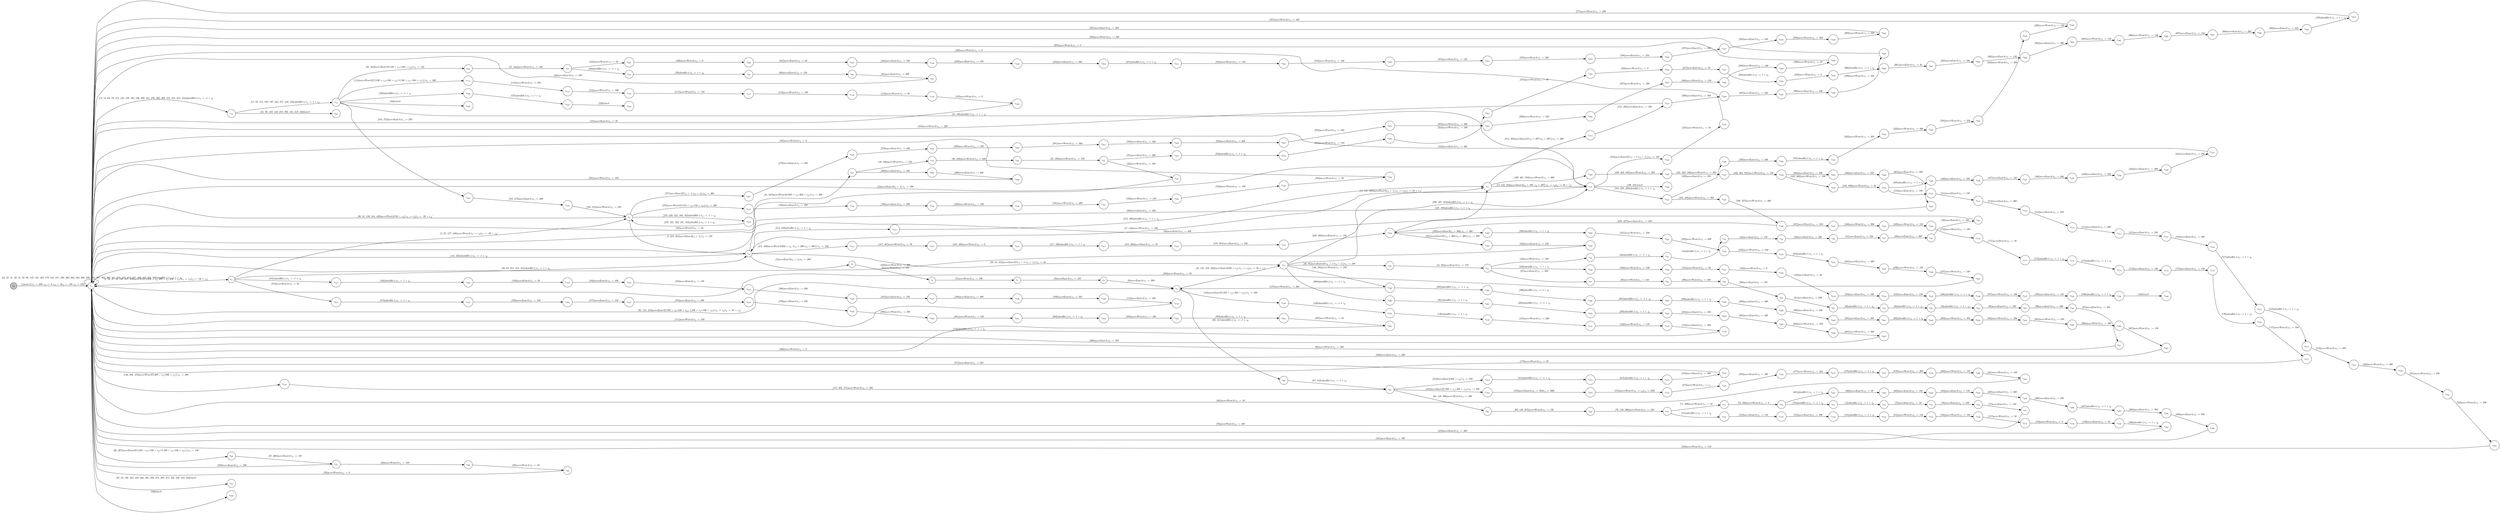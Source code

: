 digraph EFSM{
  graph [rankdir="LR", fontname="Latin Modern Math"];
  node [color="black", fillcolor="white", shape="circle", style="filled", fontname="Latin Modern Math"];
  edge [fontname="Latin Modern Math"];

  s0[fillcolor="gray", label=<s<sub>0</sub>>];
  s1[label=<s<sub>1</sub>>];
  s2[label=<s<sub>2</sub>>];
  s3[label=<s<sub>3</sub>>];
  s4[label=<s<sub>4</sub>>];
  s5[label=<s<sub>5</sub>>];
  s6[label=<s<sub>6</sub>>];
  s7[label=<s<sub>7</sub>>];
  s8[label=<s<sub>8</sub>>];
  s9[label=<s<sub>9</sub>>];
  s10[label=<s<sub>10</sub>>];
  s11[label=<s<sub>11</sub>>];
  s12[label=<s<sub>12</sub>>];
  s14[label=<s<sub>14</sub>>];
  s15[label=<s<sub>15</sub>>];
  s18[label=<s<sub>18</sub>>];
  s19[label=<s<sub>19</sub>>];
  s20[label=<s<sub>20</sub>>];
  s21[label=<s<sub>21</sub>>];
  s22[label=<s<sub>22</sub>>];
  s26[label=<s<sub>26</sub>>];
  s27[label=<s<sub>27</sub>>];
  s28[label=<s<sub>28</sub>>];
  s29[label=<s<sub>29</sub>>];
  s32[label=<s<sub>32</sub>>];
  s40[label=<s<sub>40</sub>>];
  s41[label=<s<sub>41</sub>>];
  s42[label=<s<sub>42</sub>>];
  s43[label=<s<sub>43</sub>>];
  s44[label=<s<sub>44</sub>>];
  s45[label=<s<sub>45</sub>>];
  s46[label=<s<sub>46</sub>>];
  s47[label=<s<sub>47</sub>>];
  s48[label=<s<sub>48</sub>>];
  s49[label=<s<sub>49</sub>>];
  s56[label=<s<sub>56</sub>>];
  s57[label=<s<sub>57</sub>>];
  s58[label=<s<sub>58</sub>>];
  s59[label=<s<sub>59</sub>>];
  s60[label=<s<sub>60</sub>>];
  s61[label=<s<sub>61</sub>>];
  s64[label=<s<sub>64</sub>>];
  s66[label=<s<sub>66</sub>>];
  s67[label=<s<sub>67</sub>>];
  s68[label=<s<sub>68</sub>>];
  s69[label=<s<sub>69</sub>>];
  s70[label=<s<sub>70</sub>>];
  s71[label=<s<sub>71</sub>>];
  s72[label=<s<sub>72</sub>>];
  s73[label=<s<sub>73</sub>>];
  s74[label=<s<sub>74</sub>>];
  s75[label=<s<sub>75</sub>>];
  s76[label=<s<sub>76</sub>>];
  s77[label=<s<sub>77</sub>>];
  s87[label=<s<sub>87</sub>>];
  s88[label=<s<sub>88</sub>>];
  s89[label=<s<sub>89</sub>>];
  s90[label=<s<sub>90</sub>>];
  s91[label=<s<sub>91</sub>>];
  s92[label=<s<sub>92</sub>>];
  s93[label=<s<sub>93</sub>>];
  s94[label=<s<sub>94</sub>>];
  s95[label=<s<sub>95</sub>>];
  s96[label=<s<sub>96</sub>>];
  s97[label=<s<sub>97</sub>>];
  s101[label=<s<sub>101</sub>>];
  s102[label=<s<sub>102</sub>>];
  s103[label=<s<sub>103</sub>>];
  s104[label=<s<sub>104</sub>>];
  s105[label=<s<sub>105</sub>>];
  s106[label=<s<sub>106</sub>>];
  s107[label=<s<sub>107</sub>>];
  s108[label=<s<sub>108</sub>>];
  s109[label=<s<sub>109</sub>>];
  s110[label=<s<sub>110</sub>>];
  s114[label=<s<sub>114</sub>>];
  s115[label=<s<sub>115</sub>>];
  s116[label=<s<sub>116</sub>>];
  s117[label=<s<sub>117</sub>>];
  s118[label=<s<sub>118</sub>>];
  s119[label=<s<sub>119</sub>>];
  s120[label=<s<sub>120</sub>>];
  s126[label=<s<sub>126</sub>>];
  s128[label=<s<sub>128</sub>>];
  s129[label=<s<sub>129</sub>>];
  s130[label=<s<sub>130</sub>>];
  s131[label=<s<sub>131</sub>>];
  s132[label=<s<sub>132</sub>>];
  s133[label=<s<sub>133</sub>>];
  s146[label=<s<sub>146</sub>>];
  s151[label=<s<sub>151</sub>>];
  s152[label=<s<sub>152</sub>>];
  s153[label=<s<sub>153</sub>>];
  s154[label=<s<sub>154</sub>>];
  s155[label=<s<sub>155</sub>>];
  s156[label=<s<sub>156</sub>>];
  s157[label=<s<sub>157</sub>>];
  s158[label=<s<sub>158</sub>>];
  s159[label=<s<sub>159</sub>>];
  s160[label=<s<sub>160</sub>>];
  s164[label=<s<sub>164</sub>>];
  s165[label=<s<sub>165</sub>>];
  s166[label=<s<sub>166</sub>>];
  s167[label=<s<sub>167</sub>>];
  s168[label=<s<sub>168</sub>>];
  s169[label=<s<sub>169</sub>>];
  s170[label=<s<sub>170</sub>>];
  s171[label=<s<sub>171</sub>>];
  s172[label=<s<sub>172</sub>>];
  s173[label=<s<sub>173</sub>>];
  s174[label=<s<sub>174</sub>>];
  s175[label=<s<sub>175</sub>>];
  s176[label=<s<sub>176</sub>>];
  s177[label=<s<sub>177</sub>>];
  s184[label=<s<sub>184</sub>>];
  s185[label=<s<sub>185</sub>>];
  s187[label=<s<sub>187</sub>>];
  s188[label=<s<sub>188</sub>>];
  s189[label=<s<sub>189</sub>>];
  s190[label=<s<sub>190</sub>>];
  s191[label=<s<sub>191</sub>>];
  s192[label=<s<sub>192</sub>>];
  s193[label=<s<sub>193</sub>>];
  s194[label=<s<sub>194</sub>>];
  s199[label=<s<sub>199</sub>>];
  s200[label=<s<sub>200</sub>>];
  s201[label=<s<sub>201</sub>>];
  s202[label=<s<sub>202</sub>>];
  s203[label=<s<sub>203</sub>>];
  s204[label=<s<sub>204</sub>>];
  s205[label=<s<sub>205</sub>>];
  s206[label=<s<sub>206</sub>>];
  s207[label=<s<sub>207</sub>>];
  s212[label=<s<sub>212</sub>>];
  s214[label=<s<sub>214</sub>>];
  s215[label=<s<sub>215</sub>>];
  s228[label=<s<sub>228</sub>>];
  s229[label=<s<sub>229</sub>>];
  s230[label=<s<sub>230</sub>>];
  s231[label=<s<sub>231</sub>>];
  s232[label=<s<sub>232</sub>>];
  s233[label=<s<sub>233</sub>>];
  s234[label=<s<sub>234</sub>>];
  s235[label=<s<sub>235</sub>>];
  s236[label=<s<sub>236</sub>>];
  s237[label=<s<sub>237</sub>>];
  s245[label=<s<sub>245</sub>>];
  s246[label=<s<sub>246</sub>>];
  s247[label=<s<sub>247</sub>>];
  s248[label=<s<sub>248</sub>>];
  s249[label=<s<sub>249</sub>>];
  s250[label=<s<sub>250</sub>>];
  s251[label=<s<sub>251</sub>>];
  s252[label=<s<sub>252</sub>>];
  s253[label=<s<sub>253</sub>>];
  s254[label=<s<sub>254</sub>>];
  s255[label=<s<sub>255</sub>>];
  s256[label=<s<sub>256</sub>>];
  s257[label=<s<sub>257</sub>>];
  s258[label=<s<sub>258</sub>>];
  s259[label=<s<sub>259</sub>>];
  s260[label=<s<sub>260</sub>>];
  s275[label=<s<sub>275</sub>>];
  s277[label=<s<sub>277</sub>>];
  s278[label=<s<sub>278</sub>>];
  s279[label=<s<sub>279</sub>>];
  s280[label=<s<sub>280</sub>>];
  s281[label=<s<sub>281</sub>>];
  s282[label=<s<sub>282</sub>>];
  s283[label=<s<sub>283</sub>>];
  s284[label=<s<sub>284</sub>>];
  s285[label=<s<sub>285</sub>>];
  s286[label=<s<sub>286</sub>>];
  s287[label=<s<sub>287</sub>>];
  s288[label=<s<sub>288</sub>>];
  s289[label=<s<sub>289</sub>>];
  s290[label=<s<sub>290</sub>>];
  s295[label=<s<sub>295</sub>>];
  s296[label=<s<sub>296</sub>>];
  s297[label=<s<sub>297</sub>>];
  s298[label=<s<sub>298</sub>>];
  s299[label=<s<sub>299</sub>>];
  s300[label=<s<sub>300</sub>>];
  s301[label=<s<sub>301</sub>>];
  s302[label=<s<sub>302</sub>>];
  s303[label=<s<sub>303</sub>>];
  s304[label=<s<sub>304</sub>>];
  s305[label=<s<sub>305</sub>>];
  s306[label=<s<sub>306</sub>>];
  s307[label=<s<sub>307</sub>>];
  s313[label=<s<sub>313</sub>>];
  s314[label=<s<sub>314</sub>>];
  s315[label=<s<sub>315</sub>>];
  s316[label=<s<sub>316</sub>>];
  s326[label=<s<sub>326</sub>>];
  s329[label=<s<sub>329</sub>>];
  s330[label=<s<sub>330</sub>>];
  s331[label=<s<sub>331</sub>>];
  s332[label=<s<sub>332</sub>>];
  s333[label=<s<sub>333</sub>>];
  s334[label=<s<sub>334</sub>>];
  s335[label=<s<sub>335</sub>>];
  s336[label=<s<sub>336</sub>>];
  s351[label=<s<sub>351</sub>>];
  s352[label=<s<sub>352</sub>>];
  s353[label=<s<sub>353</sub>>];
  s354[label=<s<sub>354</sub>>];
  s355[label=<s<sub>355</sub>>];
  s356[label=<s<sub>356</sub>>];
  s357[label=<s<sub>357</sub>>];
  s358[label=<s<sub>358</sub>>];
  s359[label=<s<sub>359</sub>>];
  s360[label=<s<sub>360</sub>>];
  s361[label=<s<sub>361</sub>>];
  s362[label=<s<sub>362</sub>>];
  s363[label=<s<sub>363</sub>>];
  s364[label=<s<sub>364</sub>>];
  s365[label=<s<sub>365</sub>>];
  s366[label=<s<sub>366</sub>>];
  s367[label=<s<sub>367</sub>>];
  s368[label=<s<sub>368</sub>>];
  s369[label=<s<sub>369</sub>>];
  s370[label=<s<sub>370</sub>>];
  s374[label=<s<sub>374</sub>>];
  s375[label=<s<sub>375</sub>>];
  s376[label=<s<sub>376</sub>>];
  s377[label=<s<sub>377</sub>>];
  s378[label=<s<sub>378</sub>>];
  s379[label=<s<sub>379</sub>>];
  s380[label=<s<sub>380</sub>>];
  s381[label=<s<sub>381</sub>>];
  s382[label=<s<sub>382</sub>>];
  s383[label=<s<sub>383</sub>>];
  s384[label=<s<sub>384</sub>>];
  s385[label=<s<sub>385</sub>>];
  s389[label=<s<sub>389</sub>>];
  s390[label=<s<sub>390</sub>>];
  s401[label=<s<sub>401</sub>>];
  s402[label=<s<sub>402</sub>>];
  s403[label=<s<sub>403</sub>>];
  s404[label=<s<sub>404</sub>>];
  s405[label=<s<sub>405</sub>>];
  s406[label=<s<sub>406</sub>>];
  s407[label=<s<sub>407</sub>>];
  s408[label=<s<sub>408</sub>>];
  s409[label=<s<sub>409</sub>>];
  s414[label=<s<sub>414</sub>>];
  s415[label=<s<sub>415</sub>>];
  s416[label=<s<sub>416</sub>>];
  s417[label=<s<sub>417</sub>>];
  s418[label=<s<sub>418</sub>>];
  s419[label=<s<sub>419</sub>>];
  s421[label=<s<sub>421</sub>>];
  s422[label=<s<sub>422</sub>>];
  s429[label=<s<sub>429</sub>>];
  s430[label=<s<sub>430</sub>>];
  s431[label=<s<sub>431</sub>>];
  s432[label=<s<sub>432</sub>>];
  s433[label=<s<sub>433</sub>>];
  s434[label=<s<sub>434</sub>>];
  s435[label=<s<sub>435</sub>>];
  s436[label=<s<sub>436</sub>>];
  s437[label=<s<sub>437</sub>>];
  s438[label=<s<sub>438</sub>>];
  s439[label=<s<sub>439</sub>>];
  s440[label=<s<sub>440</sub>>];
  s441[label=<s<sub>441</sub>>];
  s446[label=<s<sub>446</sub>>];
  s454[label=<s<sub>454</sub>>];
  s455[label=<s<sub>455</sub>>];
  s465[label=<s<sub>465</sub>>];
  s466[label=<s<sub>466</sub>>];
  s467[label=<s<sub>467</sub>>];
  s472[label=<s<sub>472</sub>>];
  s473[label=<s<sub>473</sub>>];
  s474[label=<s<sub>474</sub>>];
  s475[label=<s<sub>475</sub>>];
  s476[label=<s<sub>476</sub>>];
  s477[label=<s<sub>477</sub>>];
  s478[label=<s<sub>478</sub>>];
  s479[label=<s<sub>479</sub>>];
  s480[label=<s<sub>480</sub>>];
  s481[label=<s<sub>481</sub>>];
  s496[label=<s<sub>496</sub>>];
  s497[label=<s<sub>497</sub>>];
  s498[label=<s<sub>498</sub>>];
  s499[label=<s<sub>499</sub>>];
  s510[label=<s<sub>510</sub>>];
  s511[label=<s<sub>511</sub>>];
  s512[label=<s<sub>512</sub>>];
  s513[label=<s<sub>513</sub>>];
  s514[label=<s<sub>514</sub>>];
  s515[label=<s<sub>515</sub>>];
  s516[label=<s<sub>516</sub>>];
  s517[label=<s<sub>517</sub>>];
  s518[label=<s<sub>518</sub>>];
  s519[label=<s<sub>519</sub>>];
  s520[label=<s<sub>520</sub>>];
  s521[label=<s<sub>521</sub>>];
  s522[label=<s<sub>522</sub>>];
  s526[label=<s<sub>526</sub>>];
  s527[label=<s<sub>527</sub>>];
  s528[label=<s<sub>528</sub>>];
  s529[label=<s<sub>529</sub>>];
  s530[label=<s<sub>530</sub>>];
  s531[label=<s<sub>531</sub>>];
  s532[label=<s<sub>532</sub>>];
  s533[label=<s<sub>533</sub>>];
  s534[label=<s<sub>534</sub>>];
  s535[label=<s<sub>535</sub>>];
  s536[label=<s<sub>536</sub>>];
  s537[label=<s<sub>537</sub>>];
  s538[label=<s<sub>538</sub>>];
  s539[label=<s<sub>539</sub>>];
  s540[label=<s<sub>540</sub>>];

  s0->s1[label=<<i> [1]start:2/o<sub>1</sub> := 200, o<sub>2</sub> := 3, o<sub>3</sub> := 0&#91;r<sub>3</sub> := 150, r<sub>2</sub> := 250&#93;</i>>];
  s4->s5[label=<<i> [5]moveEast:0&#91;r<sub>3</sub> &gt; 1&#93;/o<sub>1</sub> := 200</i>>];
  s5->s6[label=<<i> [6]moveWest:0/o<sub>1</sub> := 150</i>>];
  s6->s7[label=<<i> [7]moveWest:0/o<sub>1</sub> := 100</i>>];
  s7->s8[label=<<i> [8]moveEast:0/o<sub>1</sub> := 150</i>>];
  s8->s9[label=<<i> [9]moveEast:0/o<sub>1</sub> := 200</i>>];
  s10->s11[label=<<i> [11, 141, 223]moveEast:0&#91;r<sub>3</sub> &gt; 1&#93;/o<sub>1</sub> := r<sub>2</sub>&#91;r<sub>2</sub> := 50 + r<sub>2</sub>&#93;</i>>];
  s11->s12[label=<<i> [12, 142, 224]moveEast:0&#91;r<sub>2</sub> &gt; 297, r<sub>2</sub> &gt; 297&#93;/o<sub>1</sub> := r<sub>2</sub>&#91;r<sub>2</sub> := 50 + r<sub>2</sub>&#93;</i>>];
  s12->s1[label=<<i> [13]moveEast:0&#91;r<sub>3</sub> &gt; 1&#93;/o<sub>1</sub> := 400</i>>];
  s15->s12[label=<<i> [16, 198]alienHit:1/o<sub>1</sub> := 1 + i<sub>0</sub></i>>];
  s4->s18[label=<<i> [18, 347]moveWest:0&#91;!(303 &gt; r<sub>2</sub>&or;303 &gt; r<sub>2</sub>)&#93;/o<sub>1</sub> := 300</i>>];
  s18->s19[label=<<i> [19, 348]moveWest:0/o<sub>1</sub> := 250</i>>];
  s19->s20[label=<<i> [20, 349]moveWest:0/o<sub>1</sub> := 200</i>>];
  s20->s21[label=<<i> [21, 350]moveWest:0/o<sub>1</sub> := 150</i>>];
  s21->s22[label=<<i> [22]moveWest:0/o<sub>1</sub> := 100</i>>];
  s22->s1[label=<<i> [23]moveWest:0/o<sub>1</sub> := 50</i>>];
  s1->s26[label=<<i> [26, 267]moveEast:0&#91;!(!(100 &gt; r<sub>3</sub>&or;100 &gt; r<sub>3</sub>)&or;!(100 &gt; r<sub>3</sub>&or;100 &gt; r<sub>3</sub>))&#93;/o<sub>1</sub> := 100</i>>];
  s26->s27[label=<<i> [27, 268]moveEast:0/o<sub>1</sub> := 150</i>>];
  s27->s28[label=<<i> [28]moveWest:0/o<sub>1</sub> := 100</i>>];
  s28->s29[label=<<i> [29]moveWest:0/o<sub>1</sub> := 50</i>>];
  s29->s1[label=<<i> [30]moveWest:0/o<sub>1</sub> := 0</i>>];
  s10->s40[label=<<i> [40, 85]moveEast:0&#91;!(r<sub>3</sub> &gt; 1&or;r<sub>3</sub> &gt; 1)&#93;/o<sub>1</sub> := 100</i>>];
  s40->s41[label=<<i> [41, 86]moveEast:0/o<sub>1</sub> := 150</i>>];
  s41->s42[label=<<i> [42]moveWest:0/o<sub>1</sub> := 100</i>>];
  s42->s43[label=<<i> [43]shieldHit:1/o<sub>1</sub> := -1 + i<sub>0</sub></i>>];
  s43->s44[label=<<i> [44]alienHit:1/o<sub>1</sub> := 1 + i<sub>0</sub></i>>];
  s44->s45[label=<<i> [45]moveEast:0/o<sub>1</sub> := 150</i>>];
  s45->s46[label=<<i> [46]moveEast:0/o<sub>1</sub> := 200</i>>];
  s46->s47[label=<<i> [47]moveEast:0/o<sub>1</sub> := 250</i>>];
  s47->s48[label=<<i> [48]moveEast:0/o<sub>1</sub> := 300</i>>];
  s48->s49[label=<<i> [49]moveEast:0/o<sub>1</sub> := 350</i>>];
  s49->s1[label=<<i> [50]moveEast:0/o<sub>1</sub> := 400</i>>];
  s15->s56[label=<<i> [56, 243]moveWest:0&#91;!(100 &gt; r<sub>3</sub>&or;100 &gt; r<sub>3</sub>)&#93;/o<sub>1</sub> := 150</i>>];
  s56->s57[label=<<i> [57, 244]moveWest:0/o<sub>1</sub> := 100</i>>];
  s57->s58[label=<<i> [58]shieldHit:1/o<sub>1</sub> := -1 + i<sub>0</sub></i>>];
  s58->s59[label=<<i> [59]alienHit:1/o<sub>1</sub> := 1 + i<sub>0</sub></i>>];
  s59->s60[label=<<i> [60]moveEast:0/o<sub>1</sub> := 150</i>>];
  s60->s61[label=<<i> [61]moveEast:0/o<sub>1</sub> := 200</i>>];
  s61->s1[label=<<i> [62]moveEast:0/o<sub>1</sub> := 250</i>>];
  s9->s66[label=<<i> [66, 311]shieldHit:1/o<sub>1</sub> := -1 + i<sub>0</sub></i>>];
  s66->s67[label=<<i> [67, 312]alienHit:1/o<sub>1</sub> := 1 + i<sub>0</sub></i>>];
  s67->s68[label=<<i> [68, 148, 396]moveWest:0/o<sub>1</sub> := 200</i>>];
  s68->s69[label=<<i> [69, 149, 397]moveWest:0/o<sub>1</sub> := 150</i>>];
  s69->s70[label=<<i> [70, 150, 398]moveWest:0/o<sub>1</sub> := 100</i>>];
  s70->s71[label=<<i> [71, 399]moveWest:0/o<sub>1</sub> := 50</i>>];
  s71->s72[label=<<i> [72, 400]moveWest:0/o<sub>1</sub> := 0</i>>];
  s72->s73[label=<<i> [73]shieldHit:1/o<sub>1</sub> := -1 + i<sub>0</sub></i>>];
  s73->s74[label=<<i> [74]alienHit:1/o<sub>1</sub> := 1 + i<sub>0</sub></i>>];
  s74->s75[label=<<i> [75]moveEast:0/o<sub>1</sub> := 50</i>>];
  s75->s76[label=<<i> [76]moveEast:0/o<sub>1</sub> := 100</i>>];
  s76->s77[label=<<i> [77]moveEast:0/o<sub>1</sub> := 150</i>>];
  s77->s1[label=<<i> [78]moveWest:0/o<sub>1</sub> := 100</i>>];
  s4->s10[label=<<i> [39, 84, 452]moveEast:0&#91;!(r<sub>3</sub> &gt; 1&or;r<sub>3</sub> &gt; 1)&#93;/o<sub>1</sub> := 50</i>>];
  s41->s87[label=<<i> [87]moveEast:0/o<sub>1</sub> := 200</i>>];
  s87->s88[label=<<i> [88]moveWest:0/o<sub>1</sub> := 150</i>>];
  s88->s89[label=<<i> [89]moveWest:0/o<sub>1</sub> := 100</i>>];
  s89->s90[label=<<i> [90]moveEast:0/o<sub>1</sub> := 150</i>>];
  s90->s91[label=<<i> [91]moveEast:0/o<sub>1</sub> := 200</i>>];
  s91->s92[label=<<i> [92]alienHit:1/o<sub>1</sub> := 1 + i<sub>0</sub></i>>];
  s92->s93[label=<<i> [93]alienHit:1/o<sub>1</sub> := 1 + i<sub>0</sub></i>>];
  s93->s94[label=<<i> [94]alienHit:1/o<sub>1</sub> := 1 + i<sub>0</sub></i>>];
  s94->s95[label=<<i> [95]moveEast:0/o<sub>1</sub> := 250</i>>];
  s95->s96[label=<<i> [96]moveEast:0/o<sub>1</sub> := 300</i>>];
  s96->s97[label=<<i> [97]moveEast:0/o<sub>1</sub> := 350</i>>];
  s97->s1[label=<<i> [98]moveWest:0/o<sub>1</sub> := 300</i>>];
  s2->s101[label=<<i> [101]shieldHit:1/o<sub>1</sub> := -1 + i<sub>0</sub></i>>];
  s101->s102[label=<<i> [102]alienHit:1/o<sub>1</sub> := 1 + i<sub>0</sub></i>>];
  s102->s103[label=<<i> [103]moveEast:0/o<sub>1</sub> := 50</i>>];
  s103->s104[label=<<i> [104]moveEast:0/o<sub>1</sub> := 100</i>>];
  s104->s105[label=<<i> [105]moveEast:0/o<sub>1</sub> := 150</i>>];
  s105->s106[label=<<i> [106]moveEast:0/o<sub>1</sub> := 200</i>>];
  s106->s107[label=<<i> [107]moveEast:0/o<sub>1</sub> := 250</i>>];
  s107->s108[label=<<i> [108]moveEast:0/o<sub>1</sub> := 300</i>>];
  s108->s109[label=<<i> [109]moveEast:0/o<sub>1</sub> := 350</i>>];
  s109->s110[label=<<i> [110]moveEast:0/o<sub>1</sub> := 400</i>>];
  s110->s1[label=<<i> [111]moveWest:0/o<sub>1</sub> := 350</i>>];
  s15->s114[label=<<i> [114]moveWest:0&#91;!(!(100 &gt; r<sub>3</sub>&or;100 &gt; r<sub>3</sub>)&or;!(100 &gt; r<sub>3</sub>&or;100 &gt; r<sub>3</sub>))&#93;/o<sub>1</sub> := 300</i>>];
  s114->s115[label=<<i> [115]moveWest:0/o<sub>1</sub> := 250</i>>];
  s115->s116[label=<<i> [116]moveWest:0/o<sub>1</sub> := 200</i>>];
  s116->s117[label=<<i> [117]moveWest:0/o<sub>1</sub> := 150</i>>];
  s117->s118[label=<<i> [118]moveWest:0/o<sub>1</sub> := 100</i>>];
  s118->s119[label=<<i> [119]moveWest:0/o<sub>1</sub> := 50</i>>];
  s119->s120[label=<<i> [120]moveWest:0/o<sub>1</sub> := 0</i>>];
  s120->s1[label=<<i> [121]moveEast:0/o<sub>1</sub> := 50</i>>];
  s1->s9[label=<<i> [65, 124, 218]moveEast:0&#91;!(100 &gt; r<sub>3</sub>&or;100 &gt; r<sub>3</sub>), !(100 &gt; r<sub>3</sub>&or;100 &gt; r<sub>3</sub>)&#93;/o<sub>1</sub> := r<sub>2</sub>&#91;r<sub>2</sub> := 50 + r<sub>2</sub>&#93;</i>>];
  s10->s126[label=<<i> [126, 294]moveWest:0/o<sub>1</sub> := 250</i>>];
  s126->s9[label=<<i> [127]moveWest:0/o<sub>1</sub> := 200</i>>];
  s9->s128[label=<<i> [128]moveEast:0&#91;!(350 &gt; r<sub>2</sub>&or;350 &gt; r<sub>2</sub>)&#93;/o<sub>1</sub> := 250</i>>];
  s128->s129[label=<<i> [129]shieldHit:1/o<sub>1</sub> := -1 + i<sub>0</sub></i>>];
  s129->s130[label=<<i> [130]alienHit:1/o<sub>1</sub> := 1 + i<sub>0</sub></i>>];
  s130->s131[label=<<i> [131]moveWest:0/o<sub>1</sub> := 200</i>>];
  s131->s132[label=<<i> [132]moveWest:0/o<sub>1</sub> := 150</i>>];
  s132->s133[label=<<i> [133]moveEast:0/o<sub>1</sub> := 200</i>>];
  s133->s1[label=<<i> [134]shieldHit:1/o<sub>1</sub> := -1 + i<sub>0</sub></i>>];
  s1->s2[label=<<i> [2, 34, 37, 82, 136, 447, 450]moveWest:0&#91;400 &gt; r<sub>2</sub>, 400 &gt; r<sub>2</sub>, 400 &gt; r<sub>2</sub>&#93;/o<sub>1</sub> := r<sub>3</sub>&#91;r<sub>3</sub> := -50 + r<sub>3</sub>&#93;</i>>];
  s3->s1[label=<<i> [36, 81, 138, 344, 449]moveWest:0&#91;150 &gt; r<sub>3</sub>&#93;/o<sub>1</sub> := r<sub>3</sub>&#91;r<sub>3</sub> := -50 + r<sub>3</sub>&#93;</i>>];
  s12->s4[label=<<i> [17, 143]moveWest:0/o<sub>1</sub> := 350</i>>];
  s4->s1[label=<<i> [144, 325]shieldHit:1/o<sub>1</sub> := -1 + i<sub>0</sub></i>>];
  s70->s151[label=<<i> [151]alienHit:1/o<sub>1</sub> := 1 + i<sub>0</sub></i>>];
  s151->s152[label=<<i> [152]moveEast:0/o<sub>1</sub> := 150</i>>];
  s152->s153[label=<<i> [153]moveEast:0/o<sub>1</sub> := 200</i>>];
  s153->s154[label=<<i> [154]alienHit:1/o<sub>1</sub> := 1 + i<sub>0</sub></i>>];
  s154->s155[label=<<i> [155]moveWest:0/o<sub>1</sub> := 150</i>>];
  s155->s156[label=<<i> [156]moveWest:0/o<sub>1</sub> := 100</i>>];
  s156->s157[label=<<i> [157]moveWest:0/o<sub>1</sub> := 50</i>>];
  s157->s158[label=<<i> [158]moveWest:0/o<sub>1</sub> := 0</i>>];
  s158->s159[label=<<i> [159]moveEast:0/o<sub>1</sub> := 50</i>>];
  s159->s160[label=<<i> [160]alienHit:1/o<sub>1</sub> := 1 + i<sub>0</sub></i>>];
  s160->s1[label=<<i> [161]moveEast:0/o<sub>1</sub> := 100</i>>];
  s164->s165[label=<<i> [165, 226]moveWest:0/o<sub>1</sub> := 350</i>>];
  s165->s166[label=<<i> [166, 227]moveWest:0/o<sub>1</sub> := 300</i>>];
  s166->s167[label=<<i> [167]moveWest:0/o<sub>1</sub> := 250</i>>];
  s167->s168[label=<<i> [168]moveWest:0/o<sub>1</sub> := 200</i>>];
  s168->s169[label=<<i> [169]moveWest:0/o<sub>1</sub> := 150</i>>];
  s169->s170[label=<<i> [170]moveWest:0/o<sub>1</sub> := 100</i>>];
  s170->s171[label=<<i> [171]moveWest:0/o<sub>1</sub> := 50</i>>];
  s171->s172[label=<<i> [172]alienHit:1/o<sub>1</sub> := 1 + i<sub>0</sub></i>>];
  s172->s173[label=<<i> [173]alienHit:1/o<sub>1</sub> := 1 + i<sub>0</sub></i>>];
  s173->s174[label=<<i> [174]moveEast:0/o<sub>1</sub> := 100</i>>];
  s174->s175[label=<<i> [175]moveEast:0/o<sub>1</sub> := 150</i>>];
  s175->s176[label=<<i> [176]alienHit:1/o<sub>1</sub> := 1 + i<sub>0</sub></i>>];
  s176->s177[label=<<i> [177]moveWest:0/o<sub>1</sub> := 100</i>>];
  s177->s1[label=<<i> [178]moveWest:0/o<sub>1</sub> := 50</i>>];
  s15->s184[label=<<i> [184, 272]moveEast:0/o<sub>1</sub> := 250</i>>];
  s184->s185[label=<<i> [185, 273]moveEast:0/o<sub>1</sub> := 300</i>>];
  s185->s3[label=<<i> [186, 274]moveWest:0/o<sub>1</sub> := 250</i>>];
  s3->s187[label=<<i> [187]moveWest:0&#91;!(150 &gt; r<sub>3</sub>&or;150 &gt; r<sub>3</sub>)&#93;/o<sub>1</sub> := 200</i>>];
  s187->s188[label=<<i> [188]moveEast:0/o<sub>1</sub> := 250</i>>];
  s188->s189[label=<<i> [189]moveEast:0/o<sub>1</sub> := 300</i>>];
  s189->s190[label=<<i> [190]moveWest:0/o<sub>1</sub> := 250</i>>];
  s190->s191[label=<<i> [191]moveWest:0/o<sub>1</sub> := 200</i>>];
  s191->s192[label=<<i> [192]moveWest:0/o<sub>1</sub> := 150</i>>];
  s192->s193[label=<<i> [193]moveWest:0/o<sub>1</sub> := 100</i>>];
  s193->s194[label=<<i> [194]moveWest:0/o<sub>1</sub> := 50</i>>];
  s194->s1[label=<<i> [195]moveWest:0/o<sub>1</sub> := 0</i>>];
  s12->s199[label=<<i> [199, 221]win:0</i>>];
  s10->s200[label=<<i> [200]shieldHit:1/o<sub>1</sub> := -1 + i<sub>0</sub></i>>];
  s200->s201[label=<<i> [201]alienHit:1/o<sub>1</sub> := 1 + i<sub>0</sub></i>>];
  s201->s202[label=<<i> [202]shieldHit:1/o<sub>1</sub> := -1 + i<sub>0</sub></i>>];
  s202->s203[label=<<i> [203]alienHit:1/o<sub>1</sub> := 1 + i<sub>0</sub></i>>];
  s203->s204[label=<<i> [204]moveEast:0/o<sub>1</sub> := 350</i>>];
  s204->s205[label=<<i> [205]moveEast:0/o<sub>1</sub> := 400</i>>];
  s205->s206[label=<<i> [206]moveWest:0/o<sub>1</sub> := 350</i>>];
  s206->s207[label=<<i> [207]moveWest:0/o<sub>1</sub> := 300</i>>];
  s207->s1[label=<<i> [208]moveEast:0/o<sub>1</sub> := 350</i>>];
  s4->s212[label=<<i> [212, 459]alienHit:1/o<sub>1</sub> := 1 + i<sub>0</sub></i>>];
  s212->s11[label=<<i> [213, 460]alienHit:1/o<sub>1</sub> := 1 + i<sub>0</sub></i>>];
  s11->s214[label=<<i> [214, 494]moveEast:0&#91;!(r<sub>2</sub> &gt; 297&or;r<sub>2</sub> &gt; 297)&#93;/o<sub>1</sub> := 200</i>>];
  s214->s215[label=<<i> [215, 495]moveEast:0/o<sub>1</sub> := 250</i>>];
  s215->s1[label=<<i> [216]moveWest:0/o<sub>1</sub> := 200</i>>];
  s9->s10[label=<<i> [10, 125, 219, 222]moveEast:0&#91;350 &gt; r<sub>2</sub>&#93;/o<sub>1</sub> := r<sub>2</sub>&#91;r<sub>2</sub> := 50 + r<sub>2</sub>&#93;</i>>];
  s12->s164[label=<<i> [164, 225, 328]alienHit:1/o<sub>1</sub> := 1 + i<sub>0</sub></i>>];
  s166->s228[label=<<i> [228, 427]moveEast:0/o<sub>1</sub> := 350</i>>];
  s228->s229[label=<<i> [229]moveEast:0&#91;r<sub>2</sub> &gt; 366&#93;/o<sub>1</sub> := 400</i>>];
  s229->s230[label=<<i> [230]alienHit:1/o<sub>1</sub> := 1 + i<sub>0</sub></i>>];
  s230->s231[label=<<i> [231]moveWest:0/o<sub>1</sub> := 350</i>>];
  s231->s232[label=<<i> [232]moveWest:0/o<sub>1</sub> := 300</i>>];
  s232->s233[label=<<i> [233]moveWest:0/o<sub>1</sub> := 250</i>>];
  s233->s234[label=<<i> [234]alienHit:1/o<sub>1</sub> := 1 + i<sub>0</sub></i>>];
  s234->s235[label=<<i> [235]moveWest:0/o<sub>1</sub> := 200</i>>];
  s235->s236[label=<<i> [236]moveWest:0/o<sub>1</sub> := 150</i>>];
  s236->s237[label=<<i> [237]moveWest:0/o<sub>1</sub> := 100</i>>];
  s237->s1[label=<<i> [238]moveWest:0/o<sub>1</sub> := 50</i>>];
  s57->s245[label=<<i> [245]moveWest:0/o<sub>1</sub> := 50</i>>];
  s245->s246[label=<<i> [246]moveWest:0/o<sub>1</sub> := 0</i>>];
  s246->s247[label=<<i> [247]moveEast:0/o<sub>1</sub> := 50</i>>];
  s247->s248[label=<<i> [248]moveEast:0/o<sub>1</sub> := 100</i>>];
  s248->s249[label=<<i> [249]moveEast:0/o<sub>1</sub> := 150</i>>];
  s249->s250[label=<<i> [250]moveEast:0/o<sub>1</sub> := 200</i>>];
  s250->s251[label=<<i> [251]alienHit:1/o<sub>1</sub> := 1 + i<sub>0</sub></i>>];
  s251->s252[label=<<i> [252]moveWest:0/o<sub>1</sub> := 150</i>>];
  s252->s253[label=<<i> [253]moveWest:0/o<sub>1</sub> := 100</i>>];
  s253->s254[label=<<i> [254]moveEast:0/o<sub>1</sub> := 150</i>>];
  s254->s255[label=<<i> [255]moveEast:0/o<sub>1</sub> := 200</i>>];
  s255->s256[label=<<i> [256]moveEast:0/o<sub>1</sub> := 250</i>>];
  s256->s257[label=<<i> [257]moveEast:0/o<sub>1</sub> := 300</i>>];
  s257->s258[label=<<i> [258]moveEast:0/o<sub>1</sub> := 350</i>>];
  s258->s259[label=<<i> [259]moveWest:0/o<sub>1</sub> := 300</i>>];
  s259->s260[label=<<i> [260]moveWest:0/o<sub>1</sub> := 250</i>>];
  s260->s1[label=<<i> [261]moveEast:0/o<sub>1</sub> := 300</i>>];
  s27->s1[label=<<i> [269]moveEast:0/o<sub>1</sub> := 200</i>>];
  s3->s277[label=<<i> [277]moveEast:0&#91;!(r<sub>3</sub> &gt; 1&or;r<sub>3</sub> &gt; 1)&#93;/o<sub>1</sub> := 300</i>>];
  s277->s278[label=<<i> [278]moveEast:0/o<sub>1</sub> := 350</i>>];
  s278->s279[label=<<i> [279]moveEast:0/o<sub>1</sub> := 400</i>>];
  s279->s280[label=<<i> [280]moveWest:0/o<sub>1</sub> := 350</i>>];
  s280->s281[label=<<i> [281]moveWest:0/o<sub>1</sub> := 300</i>>];
  s281->s282[label=<<i> [282]moveEast:0/o<sub>1</sub> := 350</i>>];
  s282->s283[label=<<i> [283]moveEast:0/o<sub>1</sub> := 400</i>>];
  s283->s284[label=<<i> [284]moveWest:0/o<sub>1</sub> := 350</i>>];
  s284->s285[label=<<i> [285]moveWest:0/o<sub>1</sub> := 300</i>>];
  s285->s286[label=<<i> [286]moveWest:0/o<sub>1</sub> := 250</i>>];
  s286->s287[label=<<i> [287]moveWest:0/o<sub>1</sub> := 200</i>>];
  s287->s288[label=<<i> [288]moveWest:0/o<sub>1</sub> := 150</i>>];
  s288->s289[label=<<i> [289]moveWest:0/o<sub>1</sub> := 100</i>>];
  s289->s290[label=<<i> [290]moveWest:0/o<sub>1</sub> := 50</i>>];
  s290->s1[label=<<i> [291]moveWest:0/o<sub>1</sub> := 0</i>>];
  s126->s295[label=<<i> [295]shieldHit:1/o<sub>1</sub> := -1 + i<sub>0</sub></i>>];
  s295->s296[label=<<i> [296]alienHit:1/o<sub>1</sub> := 1 + i<sub>0</sub></i>>];
  s296->s297[label=<<i> [297]shieldHit:1/o<sub>1</sub> := -1 + i<sub>0</sub></i>>];
  s297->s298[label=<<i> [298]alienHit:1/o<sub>1</sub> := 1 + i<sub>0</sub></i>>];
  s298->s299[label=<<i> [299]moveEast:0/o<sub>1</sub> := 300</i>>];
  s299->s300[label=<<i> [300]moveEast:0/o<sub>1</sub> := 350</i>>];
  s300->s301[label=<<i> [301]moveEast:0/o<sub>1</sub> := 400</i>>];
  s301->s302[label=<<i> [302]alienHit:1/o<sub>1</sub> := 1 + i<sub>0</sub></i>>];
  s302->s303[label=<<i> [303]moveWest:0/o<sub>1</sub> := 350</i>>];
  s303->s304[label=<<i> [304]moveWest:0/o<sub>1</sub> := 300</i>>];
  s304->s305[label=<<i> [305]moveWest:0/o<sub>1</sub> := 250</i>>];
  s305->s306[label=<<i> [306]moveWest:0/o<sub>1</sub> := 200</i>>];
  s306->s307[label=<<i> [307]moveWest:0/o<sub>1</sub> := 150</i>>];
  s307->s1[label=<<i> [308]moveEast:0/o<sub>1</sub> := 200</i>>];
  s14->s64[label=<<i> [64, 80, 123, 140, 210, 293, 310, 319, 346]lose:0</i>>];
  s67->s313[label=<<i> [313]moveEast:0&#91;400 &gt; r<sub>2</sub>&#93;/o<sub>1</sub> := 250</i>>];
  s313->s314[label=<<i> [314]shieldHit:1/o<sub>1</sub> := -1 + i<sub>0</sub></i>>];
  s314->s315[label=<<i> [315]alienHit:1/o<sub>1</sub> := 1 + i<sub>0</sub></i>>];
  s315->s316[label=<<i> [316]moveEast:0/o<sub>1</sub> := 300</i>>];
  s316->s1[label=<<i> [317]moveEast:0/o<sub>1</sub> := 350</i>>];
  s1->s326[label=<<i> [326]lose:0</i>>];
  s164->s329[label=<<i> [329]moveEast:0/o<sub>1</sub> := 350</i>>];
  s329->s330[label=<<i> [330]moveEast:0/o<sub>1</sub> := 400</i>>];
  s330->s331[label=<<i> [331]alienHit:1/o<sub>1</sub> := 1 + i<sub>0</sub></i>>];
  s331->s332[label=<<i> [332]moveWest:0/o<sub>1</sub> := 350</i>>];
  s332->s333[label=<<i> [333]moveWest:0/o<sub>1</sub> := 300</i>>];
  s333->s334[label=<<i> [334]moveWest:0/o<sub>1</sub> := 250</i>>];
  s334->s335[label=<<i> [335]moveWest:0/o<sub>1</sub> := 200</i>>];
  s335->s336[label=<<i> [336]moveWest:0/o<sub>1</sub> := 150</i>>];
  s336->s1[label=<<i> [337]moveWest:0/o<sub>1</sub> := 100</i>>];
  s3->s275[label=<<i> [275, 320, 322, 340, 342]shieldHit:1/o<sub>1</sub> := -1 + i<sub>0</sub></i>>];
  s275->s3[label=<<i> [276, 321, 323, 341, 343]alienHit:1/o<sub>1</sub> := 1 + i<sub>0</sub></i>>];
  s21->s351[label=<<i> [351]moveEast:0/o<sub>1</sub> := 200</i>>];
  s351->s352[label=<<i> [352]alienHit:1/o<sub>1</sub> := 1 + i<sub>0</sub></i>>];
  s352->s353[label=<<i> [353]moveWest:0/o<sub>1</sub> := 150</i>>];
  s353->s354[label=<<i> [354]moveWest:0/o<sub>1</sub> := 100</i>>];
  s354->s355[label=<<i> [355]moveWest:0/o<sub>1</sub> := 50</i>>];
  s355->s356[label=<<i> [356]moveWest:0/o<sub>1</sub> := 0</i>>];
  s356->s357[label=<<i> [357]moveEast:0/o<sub>1</sub> := 50</i>>];
  s357->s358[label=<<i> [358]alienHit:1/o<sub>1</sub> := 1 + i<sub>0</sub></i>>];
  s358->s359[label=<<i> [359]moveWest:0/o<sub>1</sub> := 0</i>>];
  s359->s360[label=<<i> [360]alienHit:1/o<sub>1</sub> := 1 + i<sub>0</sub></i>>];
  s360->s361[label=<<i> [361]moveEast:0/o<sub>1</sub> := 50</i>>];
  s361->s362[label=<<i> [362]moveEast:0/o<sub>1</sub> := 100</i>>];
  s362->s363[label=<<i> [363]moveEast:0/o<sub>1</sub> := 150</i>>];
  s363->s364[label=<<i> [364]moveEast:0/o<sub>1</sub> := 200</i>>];
  s364->s365[label=<<i> [365]moveWest:0/o<sub>1</sub> := 150</i>>];
  s365->s366[label=<<i> [366]moveWest:0/o<sub>1</sub> := 100</i>>];
  s366->s367[label=<<i> [367]moveEast:0/o<sub>1</sub> := 150</i>>];
  s367->s368[label=<<i> [368]moveEast:0/o<sub>1</sub> := 200</i>>];
  s368->s369[label=<<i> [369]moveEast:0/o<sub>1</sub> := 250</i>>];
  s369->s370[label=<<i> [370]alienHit:1/o<sub>1</sub> := 1 + i<sub>0</sub></i>>];
  s370->s1[label=<<i> [371]moveWest:0/o<sub>1</sub> := 200</i>>];
  s2->s374[label=<<i> [374]moveEast:0/o<sub>1</sub> := 50</i>>];
  s374->s375[label=<<i> [375]alienHit:1/o<sub>1</sub> := 1 + i<sub>0</sub></i>>];
  s375->s376[label=<<i> [376]moveEast:0/o<sub>1</sub> := 100</i>>];
  s376->s377[label=<<i> [377]moveEast:0/o<sub>1</sub> := 150</i>>];
  s377->s378[label=<<i> [378]moveEast:0/o<sub>1</sub> := 200</i>>];
  s378->s379[label=<<i> [379]moveEast:0/o<sub>1</sub> := 250</i>>];
  s379->s380[label=<<i> [380]moveWest:0/o<sub>1</sub> := 200</i>>];
  s380->s381[label=<<i> [381]moveWest:0/o<sub>1</sub> := 150</i>>];
  s381->s382[label=<<i> [382]alienHit:1/o<sub>1</sub> := 1 + i<sub>0</sub></i>>];
  s382->s383[label=<<i> [383]moveWest:0/o<sub>1</sub> := 100</i>>];
  s383->s384[label=<<i> [384]alienHit:1/o<sub>1</sub> := 1 + i<sub>0</sub></i>>];
  s384->s385[label=<<i> [385]moveWest:0/o<sub>1</sub> := 50</i>>];
  s385->s1[label=<<i> [386]moveWest:0/o<sub>1</sub> := 0</i>>];
  s18->s389[label=<<i> [389]moveEast:0/o<sub>1</sub> := 350</i>>];
  s389->s390[label=<<i> [390]moveEast:0/o<sub>1</sub> := 400</i>>];
  s390->s1[label=<<i> [391]moveWest:0/o<sub>1</sub> := 350</i>>];
  s1->s146[label=<<i> [146, 394, 470]moveWest:0&#91;!(400 &gt; r<sub>2</sub>&or;400 &gt; r<sub>2</sub>)&#93;/o<sub>1</sub> := 300</i>>];
  s146->s67[label=<<i> [147, 395, 471]moveWest:0/o<sub>1</sub> := 250</i>>];
  s72->s401[label=<<i> [401]alienHit:1/o<sub>1</sub> := 1 + i<sub>0</sub></i>>];
  s401->s402[label=<<i> [402]moveEast:0/o<sub>1</sub> := 50</i>>];
  s402->s403[label=<<i> [403]moveEast:0/o<sub>1</sub> := 100</i>>];
  s403->s404[label=<<i> [404]moveEast:0/o<sub>1</sub> := 150</i>>];
  s404->s405[label=<<i> [405]moveEast:0/o<sub>1</sub> := 200</i>>];
  s405->s406[label=<<i> [406]moveEast:0/o<sub>1</sub> := 250</i>>];
  s406->s407[label=<<i> [407]alienHit:1/o<sub>1</sub> := 1 + i<sub>0</sub></i>>];
  s407->s408[label=<<i> [408]moveEast:0/o<sub>1</sub> := 300</i>>];
  s408->s409[label=<<i> [409]moveEast:0/o<sub>1</sub> := 350</i>>];
  s409->s1[label=<<i> [410]moveEast:0/o<sub>1</sub> := 400</i>>];
  s4->s414[label=<<i> [414, 486]moveWest:0&#91;303 &gt; r<sub>2</sub>, !(r<sub>2</sub> &gt; 366&or;r<sub>2</sub> &gt; 366)&#93;/o<sub>1</sub> := 100</i>>];
  s414->s415[label=<<i> [415, 487]moveWest:0/o<sub>1</sub> := 50</i>>];
  s415->s416[label=<<i> [416, 488]moveWest:0/o<sub>1</sub> := 0</i>>];
  s416->s417[label=<<i> [417, 489]alienHit:1/o<sub>1</sub> := 1 + i<sub>0</sub></i>>];
  s417->s418[label=<<i> [418, 490]moveEast:0/o<sub>1</sub> := 50</i>>];
  s418->s419[label=<<i> [419, 491]moveEast:0/o<sub>1</sub> := 100</i>>];
  s419->s228[label=<<i> [420, 492]moveEast:0/o<sub>1</sub> := 150</i>>];
  s228->s421[label=<<i> [421]moveEast:0&#91;!(r<sub>2</sub> &gt; 366&or;r<sub>2</sub> &gt; 366)&#93;/o<sub>1</sub> := 200</i>>];
  s421->s422[label=<<i> [422]moveEast:0/o<sub>1</sub> := 250</i>>];
  s422->s1[label=<<i> [423]moveWest:0/o<sub>1</sub> := 200</i>>];
  s228->s11[label=<<i> [428, 493]alienHit:1/o<sub>1</sub> := 1 + i<sub>0</sub></i>>];
  s11->s429[label=<<i> [429, 461, 504]moveWest:0/o<sub>1</sub> := 300</i>>];
  s429->s430[label=<<i> [430, 462, 505]moveWest:0/o<sub>1</sub> := 250</i>>];
  s430->s431[label=<<i> [431, 463, 506]moveWest:0/o<sub>1</sub> := 200</i>>];
  s431->s432[label=<<i> [432, 464, 507]moveWest:0/o<sub>1</sub> := 150</i>>];
  s432->s433[label=<<i> [433, 508]moveWest:0/o<sub>1</sub> := 100</i>>];
  s433->s434[label=<<i> [434, 509]moveWest:0/o<sub>1</sub> := 50</i>>];
  s434->s435[label=<<i> [435]alienHit:1/o<sub>1</sub> := 1 + i<sub>0</sub></i>>];
  s435->s436[label=<<i> [436]moveEast:0/o<sub>1</sub> := 100</i>>];
  s436->s437[label=<<i> [437]moveEast:0/o<sub>1</sub> := 150</i>>];
  s437->s438[label=<<i> [438]moveEast:0/o<sub>1</sub> := 200</i>>];
  s438->s439[label=<<i> [439]moveEast:0/o<sub>1</sub> := 250</i>>];
  s439->s440[label=<<i> [440]moveEast:0/o<sub>1</sub> := 300</i>>];
  s440->s441[label=<<i> [441]moveEast:0/o<sub>1</sub> := 350</i>>];
  s441->s1[label=<<i> [442]moveEast:0/o<sub>1</sub> := 400</i>>];
  s1->s14[label=<<i> [14, 54, 63, 79, 112, 122, 139, 182, 196, 209, 241, 270, 292, 309, 318, 345, 444, 524]shieldHit:1/o<sub>1</sub> := -1 + i<sub>0</sub></i>>];
  s14->s15[label=<<i> [15, 55, 113, 183, 197, 242, 271, 445, 525]alienHit:1/o<sub>1</sub> := 1 + i<sub>0</sub></i>>];
  s15->s446[label=<<i> [446]win:0</i>>];
  s2->s3[label=<<i> [3, 35, 137, 448]moveWest:0/o<sub>1</sub> := r<sub>3</sub>&#91;r<sub>3</sub> := -50 + r<sub>3</sub>&#93;</i>>];
  s2->s4[label=<<i> [38, 83, 211, 413, 451]alienHit:1/o<sub>1</sub> := 1 + i<sub>0</sub></i>>];
  s10->s12[label=<<i> [220, 327, 453]alienHit:1/o<sub>1</sub> := 1 + i<sub>0</sub></i>>];
  s12->s454[label=<<i> [454]moveEast:0&#91;!(r<sub>3</sub> &gt; 1&or;r<sub>3</sub> &gt; 1)&#93;/o<sub>1</sub> := 100</i>>];
  s454->s455[label=<<i> [455]moveWest:0/o<sub>1</sub> := 50</i>>];
  s455->s1[label=<<i> [456]moveWest:0/o<sub>1</sub> := 0</i>>];
  s432->s465[label=<<i> [465]moveEast:0/o<sub>1</sub> := 200</i>>];
  s465->s466[label=<<i> [466]moveEast:0/o<sub>1</sub> := 250</i>>];
  s466->s467[label=<<i> [467]moveEast:0/o<sub>1</sub> := 300</i>>];
  s467->s1[label=<<i> [468]moveEast:0/o<sub>1</sub> := 350</i>>];
  s67->s472[label=<<i> [472]moveEast:0&#91;!(400 &gt; r<sub>2</sub>&or;400 &gt; r<sub>2</sub>)&#93;/o<sub>1</sub> := 300</i>>];
  s472->s473[label=<<i> [473]moveEast:0/o<sub>1</sub> := 350&#91;r<sub>3</sub> := 300&#93;</i>>];
  s473->s474[label=<<i> [474]moveWest:0/o<sub>1</sub> := r<sub>3</sub>&#91;r<sub>3</sub> := 250&#93;</i>>];
  s474->s475[label=<<i> [475]moveWest:0/o<sub>1</sub> := r<sub>3</sub></i>>];
  s475->s476[label=<<i> [476]moveEast:0/o<sub>1</sub> := 300</i>>];
  s476->s477[label=<<i> [477]moveWest:0/o<sub>1</sub> := 250</i>>];
  s477->s478[label=<<i> [478]alienHit:1/o<sub>1</sub> := 1 + i<sub>0</sub></i>>];
  s478->s479[label=<<i> [479]moveWest:0/o<sub>1</sub> := 200</i>>];
  s479->s480[label=<<i> [480]moveWest:0/o<sub>1</sub> := 150</i>>];
  s480->s481[label=<<i> [481]moveWest:0/o<sub>1</sub> := 100</i>>];
  s481->s1[label=<<i> [482]moveWest:0/o<sub>1</sub> := 50</i>>];
  s1->s32[label=<<i> [32, 53, 100, 163, 180, 240, 265, 339, 373, 388, 412, 426, 458, 484, 503]win:0</i>>];
  s3->s4[label=<<i> [4, 324, 485]moveEast:0&#91;r<sub>3</sub> &gt; 1&#93;/o<sub>1</sub> := 150</i>>];
  s215->s496[label=<<i> [496]moveEast:0/o<sub>1</sub> := 300</i>>];
  s496->s497[label=<<i> [497]moveEast:0/o<sub>1</sub> := 350</i>>];
  s497->s498[label=<<i> [498]moveEast:0/o<sub>1</sub> := 400</i>>];
  s498->s499[label=<<i> [499]moveWest:0/o<sub>1</sub> := 350</i>>];
  s499->s1[label=<<i> [500]moveWest:0/o<sub>1</sub> := 300</i>>];
  s1->s1[label=<<i> [24, 25, 31, 33, 51, 52, 99, 135, 145, 162, 179, 181, 217, 239, 262, 263, 264, 266, 338, 372, 387, 392, 393, 411, 424, 425, 443, 457, 469, 483, 501, 502]alienHit:1/o<sub>1</sub> := 1 + i<sub>0</sub></i>>];
  s434->s510[label=<<i> [510]moveEast:0/o<sub>1</sub> := 100</i>>];
  s510->s511[label=<<i> [511]moveEast:0/o<sub>1</sub> := 150</i>>];
  s511->s512[label=<<i> [512]moveEast:0/o<sub>1</sub> := 200</i>>];
  s512->s513[label=<<i> [513]moveEast:0/o<sub>1</sub> := 250</i>>];
  s513->s514[label=<<i> [514]moveEast:0/o<sub>1</sub> := 300</i>>];
  s514->s515[label=<<i> [515]moveEast:0/o<sub>1</sub> := 350</i>>];
  s515->s516[label=<<i> [516]moveEast:0/o<sub>1</sub> := 400</i>>];
  s516->s517[label=<<i> [517]alienHit:1/o<sub>1</sub> := 1 + i<sub>0</sub></i>>];
  s517->s518[label=<<i> [518]alienHit:1/o<sub>1</sub> := 1 + i<sub>0</sub></i>>];
  s518->s519[label=<<i> [519]moveWest:0/o<sub>1</sub> := 350</i>>];
  s519->s520[label=<<i> [520]moveWest:0/o<sub>1</sub> := 300</i>>];
  s520->s521[label=<<i> [521]moveWest:0/o<sub>1</sub> := 250</i>>];
  s521->s522[label=<<i> [522]moveWest:0/o<sub>1</sub> := 200</i>>];
  s522->s1[label=<<i> [523]moveWest:0/o<sub>1</sub> := 150</i>>];
  s15->s526[label=<<i> [526]shieldHit:1/o<sub>1</sub> := -1 + i<sub>0</sub></i>>];
  s526->s527[label=<<i> [527]alienHit:1/o<sub>1</sub> := 1 + i<sub>0</sub></i>>];
  s527->s528[label=<<i> [528]win:0</i>>];
  s41->s529[label=<<i> [529]alienHit:1/o<sub>1</sub> := 1 + i<sub>0</sub></i>>];
  s529->s530[label=<<i> [530]moveWest:0/o<sub>1</sub> := 100</i>>];
  s530->s531[label=<<i> [531]moveWest:0/o<sub>1</sub> := 50</i>>];
  s531->s532[label=<<i> [532]moveWest:0/o<sub>1</sub> := 0</i>>];
  s532->s533[label=<<i> [533]moveEast:0/o<sub>1</sub> := 50</i>>];
  s533->s534[label=<<i> [534]moveEast:0/o<sub>1</sub> := 100</i>>];
  s534->s535[label=<<i> [535]moveEast:0/o<sub>1</sub> := 150</i>>];
  s535->s536[label=<<i> [536]alienHit:1/o<sub>1</sub> := 1 + i<sub>0</sub></i>>];
  s536->s537[label=<<i> [537]moveWest:0/o<sub>1</sub> := 100</i>>];
  s537->s538[label=<<i> [538]moveEast:0/o<sub>1</sub> := 150</i>>];
  s538->s539[label=<<i> [539]alienHit:1/o<sub>1</sub> := 1 + i<sub>0</sub></i>>];
  s539->s540[label=<<i> [540]win:0</i>>];
}